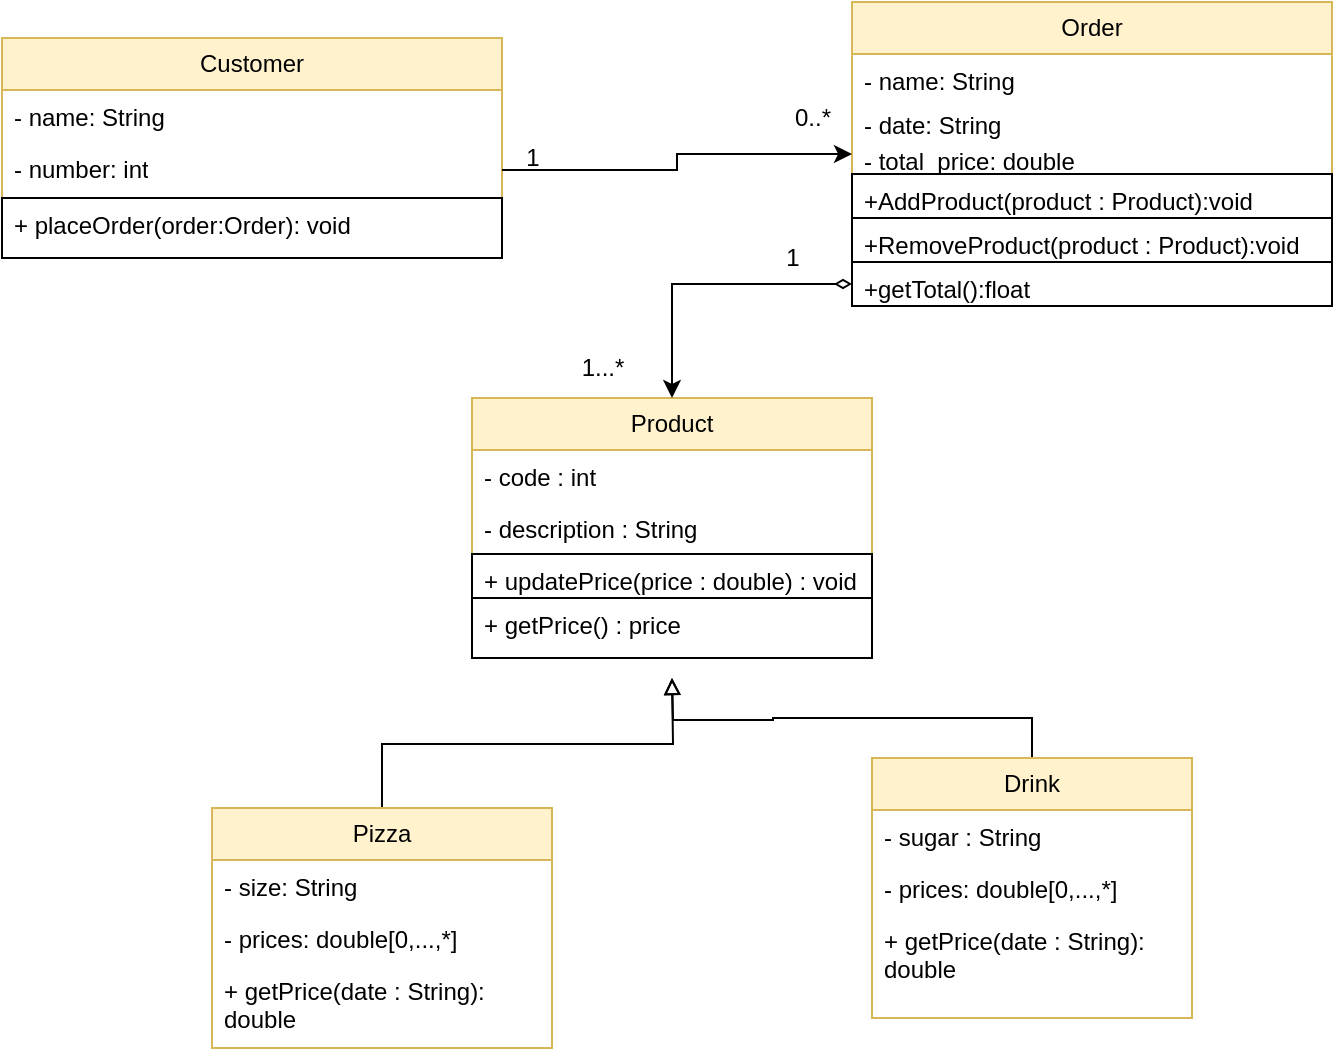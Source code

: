 <mxfile version="21.1.7" type="github">
  <diagram id="C5RBs43oDa-KdzZeNtuy" name="Page-1">
    <mxGraphModel dx="838" dy="597" grid="1" gridSize="10" guides="1" tooltips="1" connect="1" arrows="1" fold="1" page="1" pageScale="1" pageWidth="827" pageHeight="1169" math="0" shadow="0">
      <root>
        <mxCell id="WIyWlLk6GJQsqaUBKTNV-0" />
        <mxCell id="WIyWlLk6GJQsqaUBKTNV-1" parent="WIyWlLk6GJQsqaUBKTNV-0" />
        <mxCell id="XotB2B88UAUZsfsqome8-0" value="Customer" style="swimlane;fontStyle=0;childLayout=stackLayout;horizontal=1;startSize=26;fillColor=#fff2cc;horizontalStack=0;resizeParent=1;resizeParentMax=0;resizeLast=0;collapsible=1;marginBottom=0;whiteSpace=wrap;html=1;strokeColor=#d6b656;" vertex="1" parent="WIyWlLk6GJQsqaUBKTNV-1">
          <mxGeometry x="65" y="80" width="250" height="110" as="geometry" />
        </mxCell>
        <mxCell id="XotB2B88UAUZsfsqome8-1" value="- name: String" style="text;strokeColor=none;fillColor=none;align=left;verticalAlign=top;spacingLeft=4;spacingRight=4;overflow=hidden;rotatable=0;points=[[0,0.5],[1,0.5]];portConstraint=eastwest;whiteSpace=wrap;html=1;" vertex="1" parent="XotB2B88UAUZsfsqome8-0">
          <mxGeometry y="26" width="250" height="26" as="geometry" />
        </mxCell>
        <mxCell id="XotB2B88UAUZsfsqome8-2" value="- number: int" style="text;strokeColor=none;fillColor=none;align=left;verticalAlign=top;spacingLeft=4;spacingRight=4;overflow=hidden;rotatable=0;points=[[0,0.5],[1,0.5]];portConstraint=eastwest;whiteSpace=wrap;html=1;" vertex="1" parent="XotB2B88UAUZsfsqome8-0">
          <mxGeometry y="52" width="250" height="28" as="geometry" />
        </mxCell>
        <mxCell id="XotB2B88UAUZsfsqome8-3" value="+ placeOrder(order:Order): void" style="text;strokeColor=default;fillColor=none;align=left;verticalAlign=top;spacingLeft=4;spacingRight=4;overflow=hidden;rotatable=0;points=[[0,0.5],[1,0.5]];portConstraint=eastwest;whiteSpace=wrap;html=1;" vertex="1" parent="XotB2B88UAUZsfsqome8-0">
          <mxGeometry y="80" width="250" height="30" as="geometry" />
        </mxCell>
        <mxCell id="XotB2B88UAUZsfsqome8-4" value="Order" style="swimlane;fontStyle=0;childLayout=stackLayout;horizontal=1;startSize=26;fillColor=#fff2cc;horizontalStack=0;resizeParent=1;resizeParentMax=0;resizeLast=0;collapsible=1;marginBottom=0;whiteSpace=wrap;html=1;strokeColor=#d6b656;" vertex="1" parent="WIyWlLk6GJQsqaUBKTNV-1">
          <mxGeometry x="490" y="62" width="240" height="152" as="geometry">
            <mxRectangle x="350" y="90" width="70" height="30" as="alternateBounds" />
          </mxGeometry>
        </mxCell>
        <mxCell id="XotB2B88UAUZsfsqome8-5" value="- name: String" style="text;strokeColor=none;fillColor=none;align=left;verticalAlign=top;spacingLeft=4;spacingRight=4;overflow=hidden;rotatable=0;points=[[0,0.5],[1,0.5]];portConstraint=eastwest;whiteSpace=wrap;html=1;" vertex="1" parent="XotB2B88UAUZsfsqome8-4">
          <mxGeometry y="26" width="240" height="22" as="geometry" />
        </mxCell>
        <mxCell id="XotB2B88UAUZsfsqome8-6" value="- date: String" style="text;strokeColor=none;fillColor=none;align=left;verticalAlign=top;spacingLeft=4;spacingRight=4;overflow=hidden;rotatable=0;points=[[0,0.5],[1,0.5]];portConstraint=eastwest;whiteSpace=wrap;html=1;" vertex="1" parent="XotB2B88UAUZsfsqome8-4">
          <mxGeometry y="48" width="240" height="18" as="geometry" />
        </mxCell>
        <mxCell id="XotB2B88UAUZsfsqome8-7" value="- total_price: double" style="text;strokeColor=none;fillColor=none;align=left;verticalAlign=top;spacingLeft=4;spacingRight=4;overflow=hidden;rotatable=0;points=[[0,0.5],[1,0.5]];portConstraint=eastwest;whiteSpace=wrap;html=1;" vertex="1" parent="XotB2B88UAUZsfsqome8-4">
          <mxGeometry y="66" width="240" height="20" as="geometry" />
        </mxCell>
        <mxCell id="XotB2B88UAUZsfsqome8-22" value="+AddProduct(product : Product):void" style="text;strokeColor=default;fillColor=none;align=left;verticalAlign=top;spacingLeft=4;spacingRight=4;overflow=hidden;rotatable=0;points=[[0,0.5],[1,0.5]];portConstraint=eastwest;whiteSpace=wrap;html=1;" vertex="1" parent="XotB2B88UAUZsfsqome8-4">
          <mxGeometry y="86" width="240" height="22" as="geometry" />
        </mxCell>
        <mxCell id="XotB2B88UAUZsfsqome8-23" value="+RemoveProduct(product : Product):void" style="text;strokeColor=default;fillColor=none;align=left;verticalAlign=top;spacingLeft=4;spacingRight=4;overflow=hidden;rotatable=0;points=[[0,0.5],[1,0.5]];portConstraint=eastwest;whiteSpace=wrap;html=1;" vertex="1" parent="XotB2B88UAUZsfsqome8-4">
          <mxGeometry y="108" width="240" height="22" as="geometry" />
        </mxCell>
        <mxCell id="XotB2B88UAUZsfsqome8-31" value="+getTotal():float" style="text;strokeColor=default;fillColor=none;align=left;verticalAlign=top;spacingLeft=4;spacingRight=4;overflow=hidden;rotatable=0;points=[[0,0.5],[1,0.5]];portConstraint=eastwest;whiteSpace=wrap;html=1;" vertex="1" parent="XotB2B88UAUZsfsqome8-4">
          <mxGeometry y="130" width="240" height="22" as="geometry" />
        </mxCell>
        <mxCell id="XotB2B88UAUZsfsqome8-8" value="Product" style="swimlane;fontStyle=0;childLayout=stackLayout;horizontal=1;startSize=26;fillColor=#fff2cc;horizontalStack=0;resizeParent=1;resizeParentMax=0;resizeLast=0;collapsible=1;marginBottom=0;whiteSpace=wrap;html=1;strokeColor=#d6b656;" vertex="1" parent="WIyWlLk6GJQsqaUBKTNV-1">
          <mxGeometry x="300" y="260" width="200" height="130" as="geometry" />
        </mxCell>
        <mxCell id="XotB2B88UAUZsfsqome8-9" value="- code : int" style="text;strokeColor=none;fillColor=none;align=left;verticalAlign=top;spacingLeft=4;spacingRight=4;overflow=hidden;rotatable=0;points=[[0,0.5],[1,0.5]];portConstraint=eastwest;whiteSpace=wrap;html=1;" vertex="1" parent="XotB2B88UAUZsfsqome8-8">
          <mxGeometry y="26" width="200" height="26" as="geometry" />
        </mxCell>
        <mxCell id="XotB2B88UAUZsfsqome8-10" value="- description : String" style="text;strokeColor=none;fillColor=none;align=left;verticalAlign=top;spacingLeft=4;spacingRight=4;overflow=hidden;rotatable=0;points=[[0,0.5],[1,0.5]];portConstraint=eastwest;whiteSpace=wrap;html=1;" vertex="1" parent="XotB2B88UAUZsfsqome8-8">
          <mxGeometry y="52" width="200" height="26" as="geometry" />
        </mxCell>
        <mxCell id="XotB2B88UAUZsfsqome8-11" value="+ updatePrice(price : double) : void" style="text;strokeColor=default;fillColor=none;align=left;verticalAlign=top;spacingLeft=4;spacingRight=4;overflow=hidden;rotatable=0;points=[[0,0.5],[1,0.5]];portConstraint=eastwest;whiteSpace=wrap;html=1;" vertex="1" parent="XotB2B88UAUZsfsqome8-8">
          <mxGeometry y="78" width="200" height="22" as="geometry" />
        </mxCell>
        <mxCell id="XotB2B88UAUZsfsqome8-24" value="+ getPrice() : price" style="text;strokeColor=default;fillColor=none;align=left;verticalAlign=top;spacingLeft=4;spacingRight=4;overflow=hidden;rotatable=0;points=[[0,0.5],[1,0.5]];portConstraint=eastwest;whiteSpace=wrap;html=1;" vertex="1" parent="XotB2B88UAUZsfsqome8-8">
          <mxGeometry y="100" width="200" height="30" as="geometry" />
        </mxCell>
        <mxCell id="XotB2B88UAUZsfsqome8-39" style="edgeStyle=orthogonalEdgeStyle;rounded=0;orthogonalLoop=1;jettySize=auto;html=1;exitX=0.5;exitY=0;exitDx=0;exitDy=0;endArrow=block;endFill=0;" edge="1" parent="WIyWlLk6GJQsqaUBKTNV-1" source="XotB2B88UAUZsfsqome8-12">
          <mxGeometry relative="1" as="geometry">
            <mxPoint x="400" y="400" as="targetPoint" />
          </mxGeometry>
        </mxCell>
        <mxCell id="XotB2B88UAUZsfsqome8-12" value="Pizza" style="swimlane;fontStyle=0;childLayout=stackLayout;horizontal=1;startSize=26;fillColor=#fff2cc;horizontalStack=0;resizeParent=1;resizeParentMax=0;resizeLast=0;collapsible=1;marginBottom=0;whiteSpace=wrap;html=1;strokeColor=#d6b656;" vertex="1" parent="WIyWlLk6GJQsqaUBKTNV-1">
          <mxGeometry x="170" y="465" width="170" height="120" as="geometry" />
        </mxCell>
        <mxCell id="XotB2B88UAUZsfsqome8-13" value="- size: String" style="text;strokeColor=none;fillColor=none;align=left;verticalAlign=top;spacingLeft=4;spacingRight=4;overflow=hidden;rotatable=0;points=[[0,0.5],[1,0.5]];portConstraint=eastwest;whiteSpace=wrap;html=1;" vertex="1" parent="XotB2B88UAUZsfsqome8-12">
          <mxGeometry y="26" width="170" height="26" as="geometry" />
        </mxCell>
        <mxCell id="XotB2B88UAUZsfsqome8-14" value="- prices: double[0,...,*]" style="text;strokeColor=none;fillColor=none;align=left;verticalAlign=top;spacingLeft=4;spacingRight=4;overflow=hidden;rotatable=0;points=[[0,0.5],[1,0.5]];portConstraint=eastwest;whiteSpace=wrap;html=1;" vertex="1" parent="XotB2B88UAUZsfsqome8-12">
          <mxGeometry y="52" width="170" height="26" as="geometry" />
        </mxCell>
        <mxCell id="XotB2B88UAUZsfsqome8-15" value="+ getPrice(date : String): double" style="text;strokeColor=none;fillColor=none;align=left;verticalAlign=top;spacingLeft=4;spacingRight=4;overflow=hidden;rotatable=0;points=[[0,0.5],[1,0.5]];portConstraint=eastwest;whiteSpace=wrap;html=1;" vertex="1" parent="XotB2B88UAUZsfsqome8-12">
          <mxGeometry y="78" width="170" height="42" as="geometry" />
        </mxCell>
        <mxCell id="XotB2B88UAUZsfsqome8-40" style="edgeStyle=orthogonalEdgeStyle;rounded=0;orthogonalLoop=1;jettySize=auto;html=1;exitX=0.5;exitY=0;exitDx=0;exitDy=0;endArrow=block;endFill=0;" edge="1" parent="WIyWlLk6GJQsqaUBKTNV-1" source="XotB2B88UAUZsfsqome8-16">
          <mxGeometry relative="1" as="geometry">
            <mxPoint x="400" y="400" as="targetPoint" />
          </mxGeometry>
        </mxCell>
        <mxCell id="XotB2B88UAUZsfsqome8-16" value="Drink" style="swimlane;fontStyle=0;childLayout=stackLayout;horizontal=1;startSize=26;fillColor=#fff2cc;horizontalStack=0;resizeParent=1;resizeParentMax=0;resizeLast=0;collapsible=1;marginBottom=0;whiteSpace=wrap;html=1;strokeColor=#d6b656;" vertex="1" parent="WIyWlLk6GJQsqaUBKTNV-1">
          <mxGeometry x="500" y="440" width="160" height="130" as="geometry" />
        </mxCell>
        <mxCell id="XotB2B88UAUZsfsqome8-17" value="- sugar : String" style="text;strokeColor=none;fillColor=none;align=left;verticalAlign=top;spacingLeft=4;spacingRight=4;overflow=hidden;rotatable=0;points=[[0,0.5],[1,0.5]];portConstraint=eastwest;whiteSpace=wrap;html=1;" vertex="1" parent="XotB2B88UAUZsfsqome8-16">
          <mxGeometry y="26" width="160" height="26" as="geometry" />
        </mxCell>
        <mxCell id="XotB2B88UAUZsfsqome8-18" value="- prices: double[0,...,*]" style="text;strokeColor=none;fillColor=none;align=left;verticalAlign=top;spacingLeft=4;spacingRight=4;overflow=hidden;rotatable=0;points=[[0,0.5],[1,0.5]];portConstraint=eastwest;whiteSpace=wrap;html=1;" vertex="1" parent="XotB2B88UAUZsfsqome8-16">
          <mxGeometry y="52" width="160" height="26" as="geometry" />
        </mxCell>
        <mxCell id="XotB2B88UAUZsfsqome8-19" value="+ getPrice(date : String): double" style="text;strokeColor=none;fillColor=none;align=left;verticalAlign=top;spacingLeft=4;spacingRight=4;overflow=hidden;rotatable=0;points=[[0,0.5],[1,0.5]];portConstraint=eastwest;whiteSpace=wrap;html=1;" vertex="1" parent="XotB2B88UAUZsfsqome8-16">
          <mxGeometry y="78" width="160" height="52" as="geometry" />
        </mxCell>
        <mxCell id="XotB2B88UAUZsfsqome8-32" style="edgeStyle=orthogonalEdgeStyle;rounded=0;orthogonalLoop=1;jettySize=auto;html=1;exitX=1;exitY=0.5;exitDx=0;exitDy=0;entryX=0;entryY=0.5;entryDx=0;entryDy=0;" edge="1" parent="WIyWlLk6GJQsqaUBKTNV-1" source="XotB2B88UAUZsfsqome8-2" target="XotB2B88UAUZsfsqome8-7">
          <mxGeometry relative="1" as="geometry" />
        </mxCell>
        <mxCell id="XotB2B88UAUZsfsqome8-33" value="1" style="text;html=1;align=center;verticalAlign=middle;resizable=0;points=[];autosize=1;strokeColor=none;fillColor=none;" vertex="1" parent="WIyWlLk6GJQsqaUBKTNV-1">
          <mxGeometry x="315" y="125" width="30" height="30" as="geometry" />
        </mxCell>
        <mxCell id="XotB2B88UAUZsfsqome8-34" value="0..*" style="text;html=1;align=center;verticalAlign=middle;resizable=0;points=[];autosize=1;strokeColor=none;fillColor=none;" vertex="1" parent="WIyWlLk6GJQsqaUBKTNV-1">
          <mxGeometry x="450" y="105" width="40" height="30" as="geometry" />
        </mxCell>
        <mxCell id="XotB2B88UAUZsfsqome8-35" style="edgeStyle=orthogonalEdgeStyle;rounded=0;orthogonalLoop=1;jettySize=auto;html=1;exitX=0;exitY=0.5;exitDx=0;exitDy=0;entryX=0.5;entryY=0;entryDx=0;entryDy=0;startArrow=diamondThin;startFill=0;" edge="1" parent="WIyWlLk6GJQsqaUBKTNV-1" source="XotB2B88UAUZsfsqome8-31" target="XotB2B88UAUZsfsqome8-8">
          <mxGeometry relative="1" as="geometry" />
        </mxCell>
        <mxCell id="XotB2B88UAUZsfsqome8-36" value="1" style="text;html=1;align=center;verticalAlign=middle;resizable=0;points=[];autosize=1;strokeColor=none;fillColor=none;" vertex="1" parent="WIyWlLk6GJQsqaUBKTNV-1">
          <mxGeometry x="445" y="175" width="30" height="30" as="geometry" />
        </mxCell>
        <mxCell id="XotB2B88UAUZsfsqome8-37" value="1...*" style="text;html=1;align=center;verticalAlign=middle;resizable=0;points=[];autosize=1;strokeColor=none;fillColor=none;" vertex="1" parent="WIyWlLk6GJQsqaUBKTNV-1">
          <mxGeometry x="345" y="230" width="40" height="30" as="geometry" />
        </mxCell>
      </root>
    </mxGraphModel>
  </diagram>
</mxfile>
